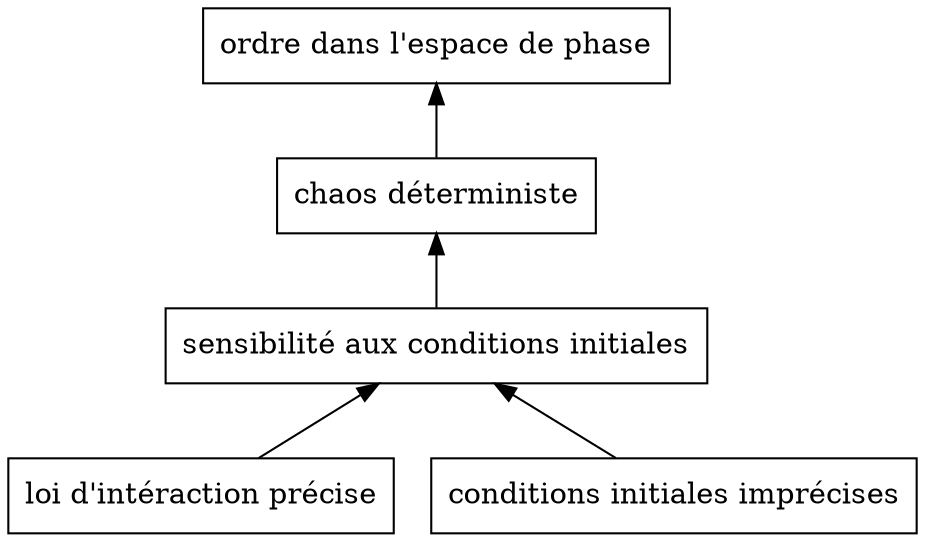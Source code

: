 digraph chaos {
  node [shape=box];

  ordre [label="ordre dans l'espace de phase"];
  chaos [label="chaos déterministe"];
  sensibilite [label="sensibilité aux conditions initiales"];
  loi [label="loi d'intéraction précise"];
  conditions [label="conditions initiales imprécises"];
  
  chaos -> ordre;
  sensibilite -> chaos;
  loi -> sensibilite;
  conditions -> sensibilite;
  rankdir=BT;
}

